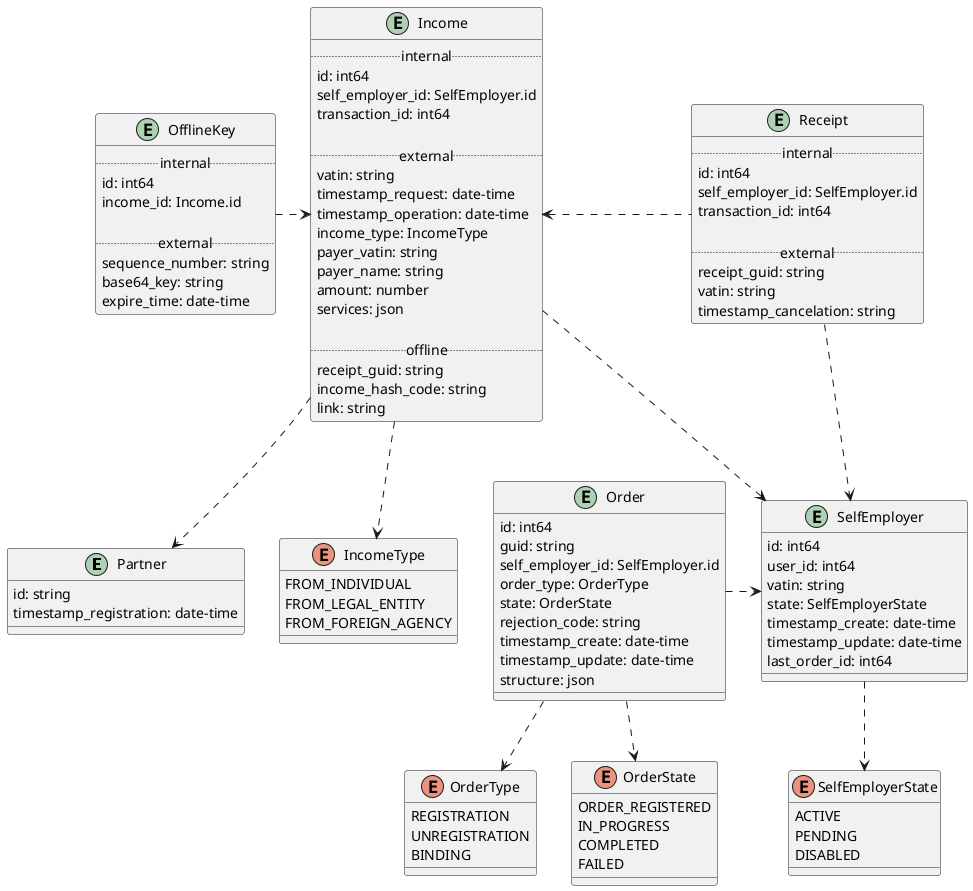 @startuml entities

entity Partner {
    id: string
    timestamp_registration: date-time
}

entity SelfEmployer {
    id: int64
    user_id: int64
    vatin: string
    state: SelfEmployerState
    timestamp_create: date-time
    timestamp_update: date-time
    last_order_id: int64
}

enum SelfEmployerState {
    ACTIVE
    PENDING
    DISABLED
}

SelfEmployer ..> SelfEmployerState

entity Order {
    id: int64
    guid: string
    self_employer_id: SelfEmployer.id
    order_type: OrderType
    state: OrderState
    rejection_code: string
    timestamp_create: date-time
    timestamp_update: date-time
    structure: json
}

Order .right.> SelfEmployer

enum OrderType {
    REGISTRATION
    UNREGISTRATION
    BINDING
}

enum OrderState {
    ORDER_REGISTERED
    IN_PROGRESS
    COMPLETED
    FAILED
}

Order ..> OrderType
Order ..> OrderState

entity Receipt {
    ..internal..
    id: int64
    self_employer_id: SelfEmployer.id
    transaction_id: int64

    ..external..
    receipt_guid: string
    vatin: string
    timestamp_cancelation: string
}

Receipt ..> SelfEmployer

entity Income {
    ..internal..
    id: int64
    self_employer_id: SelfEmployer.id
    transaction_id: int64

    ..external..
    vatin: string
    timestamp_request: date-time
    timestamp_operation: date-time
    income_type: IncomeType
    payer_vatin: string
    payer_name: string
    amount: number
    services: json
    
    ..offline..
    receipt_guid: string
    income_hash_code: string
    link: string
}

enum IncomeType {
    FROM_INDIVIDUAL
    FROM_LEGAL_ENTITY
    FROM_FOREIGN_AGENCY
}

Receipt .left.> Income

Income ..> SelfEmployer
Income ..> IncomeType
Income ..> Partner

entity OfflineKey {
    ..internal..
    id: int64
    income_id: Income.id

    ..external..
    sequence_number: string
    base64_key: string
    expire_time: date-time
}

OfflineKey .right.> Income

@enduml